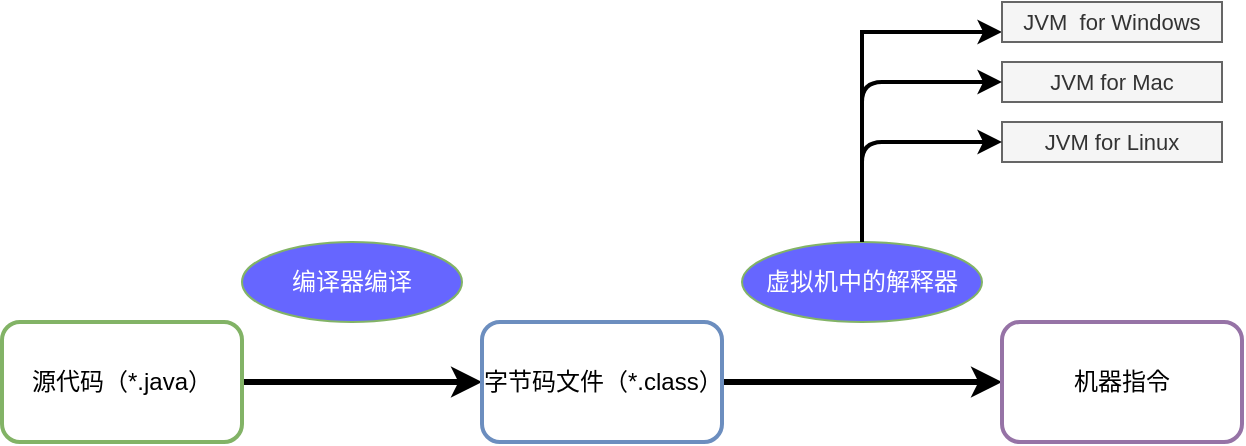 <mxfile version="12.9.14" type="device"><diagram id="-ptxtcnPUpixlRgqhARC" name="Page-1"><mxGraphModel dx="547" dy="703" grid="1" gridSize="10" guides="1" tooltips="1" connect="1" arrows="1" fold="1" page="1" pageScale="1" pageWidth="827" pageHeight="1169" math="0" shadow="0"><root><mxCell id="0"/><mxCell id="1" parent="0"/><mxCell id="cVBMXbrlfSWj6-cFfdyG-4" value="" style="edgeStyle=orthogonalEdgeStyle;rounded=0;orthogonalLoop=1;jettySize=auto;html=1;strokeWidth=3;" edge="1" parent="1" source="cVBMXbrlfSWj6-cFfdyG-2" target="cVBMXbrlfSWj6-cFfdyG-3"><mxGeometry relative="1" as="geometry"/></mxCell><mxCell id="cVBMXbrlfSWj6-cFfdyG-2" value="源代码（*.java）" style="rounded=1;whiteSpace=wrap;html=1;fillColor=#ffffff;strokeColor=#82b366;strokeWidth=2;" vertex="1" parent="1"><mxGeometry x="50" y="310" width="120" height="60" as="geometry"/></mxCell><mxCell id="cVBMXbrlfSWj6-cFfdyG-6" value="" style="edgeStyle=orthogonalEdgeStyle;rounded=0;orthogonalLoop=1;jettySize=auto;html=1;labelBackgroundColor=none;strokeWidth=3;" edge="1" parent="1" source="cVBMXbrlfSWj6-cFfdyG-3" target="cVBMXbrlfSWj6-cFfdyG-11"><mxGeometry relative="1" as="geometry"><mxPoint x="490" y="340" as="targetPoint"/></mxGeometry></mxCell><mxCell id="cVBMXbrlfSWj6-cFfdyG-3" value="字节码文件（*.class）" style="rounded=1;whiteSpace=wrap;html=1;fillColor=#FFFFFF;strokeColor=#6c8ebf;strokeWidth=2;" vertex="1" parent="1"><mxGeometry x="290" y="310" width="120" height="60" as="geometry"/></mxCell><mxCell id="cVBMXbrlfSWj6-cFfdyG-11" value="机器指令" style="rounded=1;whiteSpace=wrap;html=1;fillColor=#ffffff;strokeColor=#9673a6;strokeWidth=2;" vertex="1" parent="1"><mxGeometry x="550" y="310" width="120" height="60" as="geometry"/></mxCell><mxCell id="cVBMXbrlfSWj6-cFfdyG-13" value="编译器编译" style="ellipse;whiteSpace=wrap;html=1;fillColor=#6666FF;strokeColor=#82b366;strokeWidth=1;fontColor=#FFFFFF;fontStyle=0" vertex="1" parent="1"><mxGeometry x="170" y="270" width="110" height="40" as="geometry"/></mxCell><mxCell id="cVBMXbrlfSWj6-cFfdyG-16" value="" style="edgeStyle=orthogonalEdgeStyle;rounded=0;orthogonalLoop=1;jettySize=auto;html=1;labelBackgroundColor=none;entryX=0;entryY=0.75;entryDx=0;entryDy=0;strokeWidth=2;" edge="1" parent="1" source="cVBMXbrlfSWj6-cFfdyG-14" target="cVBMXbrlfSWj6-cFfdyG-17"><mxGeometry relative="1" as="geometry"><mxPoint x="480" y="210" as="targetPoint"/><Array as="points"><mxPoint x="480" y="165"/></Array></mxGeometry></mxCell><mxCell id="cVBMXbrlfSWj6-cFfdyG-14" value="虚拟机中的解释器" style="ellipse;whiteSpace=wrap;html=1;fillColor=#6666FF;strokeColor=#82b366;strokeWidth=1;fontColor=#FFFFFF;fontStyle=0" vertex="1" parent="1"><mxGeometry x="420" y="270" width="120" height="40" as="geometry"/></mxCell><mxCell id="cVBMXbrlfSWj6-cFfdyG-17" value="&lt;span style=&quot;font-size: 11px&quot;&gt;JVM&amp;nbsp; for Windows&lt;/span&gt;" style="rounded=0;whiteSpace=wrap;html=1;fillColor=#f5f5f5;strokeColor=#666666;fontColor=#333333;" vertex="1" parent="1"><mxGeometry x="550" y="150" width="110" height="20" as="geometry"/></mxCell><mxCell id="cVBMXbrlfSWj6-cFfdyG-18" value="&lt;span style=&quot;font-size: 11px&quot;&gt;JVM for Mac&lt;/span&gt;" style="rounded=0;whiteSpace=wrap;html=1;fillColor=#f5f5f5;strokeColor=#666666;fontColor=#333333;" vertex="1" parent="1"><mxGeometry x="550" y="180" width="110" height="20" as="geometry"/></mxCell><mxCell id="cVBMXbrlfSWj6-cFfdyG-19" value="&lt;span style=&quot;font-size: 11px&quot;&gt;JVM for Linux&lt;/span&gt;" style="rounded=0;whiteSpace=wrap;html=1;fillColor=#f5f5f5;strokeColor=#666666;fontColor=#333333;" vertex="1" parent="1"><mxGeometry x="550" y="210" width="110" height="20" as="geometry"/></mxCell><mxCell id="cVBMXbrlfSWj6-cFfdyG-20" value="" style="endArrow=classic;html=1;labelBackgroundColor=none;exitX=0.5;exitY=0;exitDx=0;exitDy=0;entryX=0;entryY=0.5;entryDx=0;entryDy=0;strokeWidth=2;" edge="1" parent="1" source="cVBMXbrlfSWj6-cFfdyG-14" target="cVBMXbrlfSWj6-cFfdyG-18"><mxGeometry width="50" height="50" relative="1" as="geometry"><mxPoint x="340" y="200" as="sourcePoint"/><mxPoint x="390" y="150" as="targetPoint"/><Array as="points"><mxPoint x="480" y="190"/></Array></mxGeometry></mxCell><mxCell id="cVBMXbrlfSWj6-cFfdyG-21" value="" style="endArrow=classic;html=1;labelBackgroundColor=none;entryX=0;entryY=0.5;entryDx=0;entryDy=0;strokeWidth=2;" edge="1" parent="1" source="cVBMXbrlfSWj6-cFfdyG-14" target="cVBMXbrlfSWj6-cFfdyG-19"><mxGeometry width="50" height="50" relative="1" as="geometry"><mxPoint x="480" y="290" as="sourcePoint"/><mxPoint x="600" y="270" as="targetPoint"/><Array as="points"><mxPoint x="480" y="220"/></Array></mxGeometry></mxCell></root></mxGraphModel></diagram></mxfile>